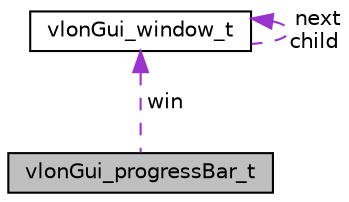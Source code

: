 digraph "vlonGui_progressBar_t"
{
  edge [fontname="Helvetica",fontsize="10",labelfontname="Helvetica",labelfontsize="10"];
  node [fontname="Helvetica",fontsize="10",shape=record];
  Node1 [label="vlonGui_progressBar_t",height=0.2,width=0.4,color="black", fillcolor="grey75", style="filled", fontcolor="black"];
  Node2 -> Node1 [dir="back",color="darkorchid3",fontsize="10",style="dashed",label=" win" ,fontname="Helvetica"];
  Node2 [label="vlonGui_window_t",height=0.2,width=0.4,color="black", fillcolor="white", style="filled",URL="$structvlonGui__window__t.html",tooltip="hfdugfgofugufuoauogu "];
  Node2 -> Node2 [dir="back",color="darkorchid3",fontsize="10",style="dashed",label=" next\nchild" ,fontname="Helvetica"];
}

